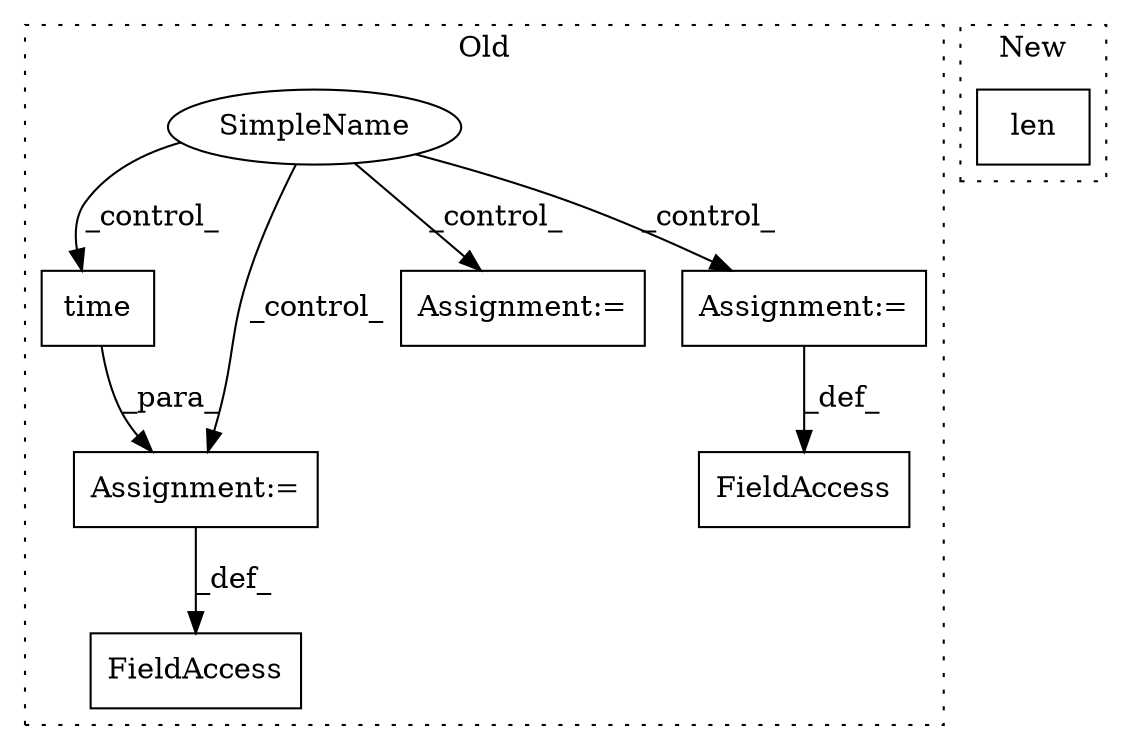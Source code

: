 digraph G {
subgraph cluster0 {
1 [label="time" a="32" s="9602" l="6" shape="box"];
3 [label="Assignment:=" a="7" s="9596" l="1" shape="box"];
4 [label="SimpleName" a="42" s="9395" l="5" shape="ellipse"];
5 [label="FieldAccess" a="22" s="9588" l="8" shape="box"];
6 [label="Assignment:=" a="7" s="9438" l="1" shape="box"];
7 [label="Assignment:=" a="7" s="9468" l="1" shape="box"];
8 [label="FieldAccess" a="22" s="9458" l="10" shape="box"];
label = "Old";
style="dotted";
}
subgraph cluster1 {
2 [label="len" a="32" s="9481,9493" l="4,1" shape="box"];
label = "New";
style="dotted";
}
1 -> 3 [label="_para_"];
3 -> 5 [label="_def_"];
4 -> 1 [label="_control_"];
4 -> 6 [label="_control_"];
4 -> 3 [label="_control_"];
4 -> 7 [label="_control_"];
7 -> 8 [label="_def_"];
}